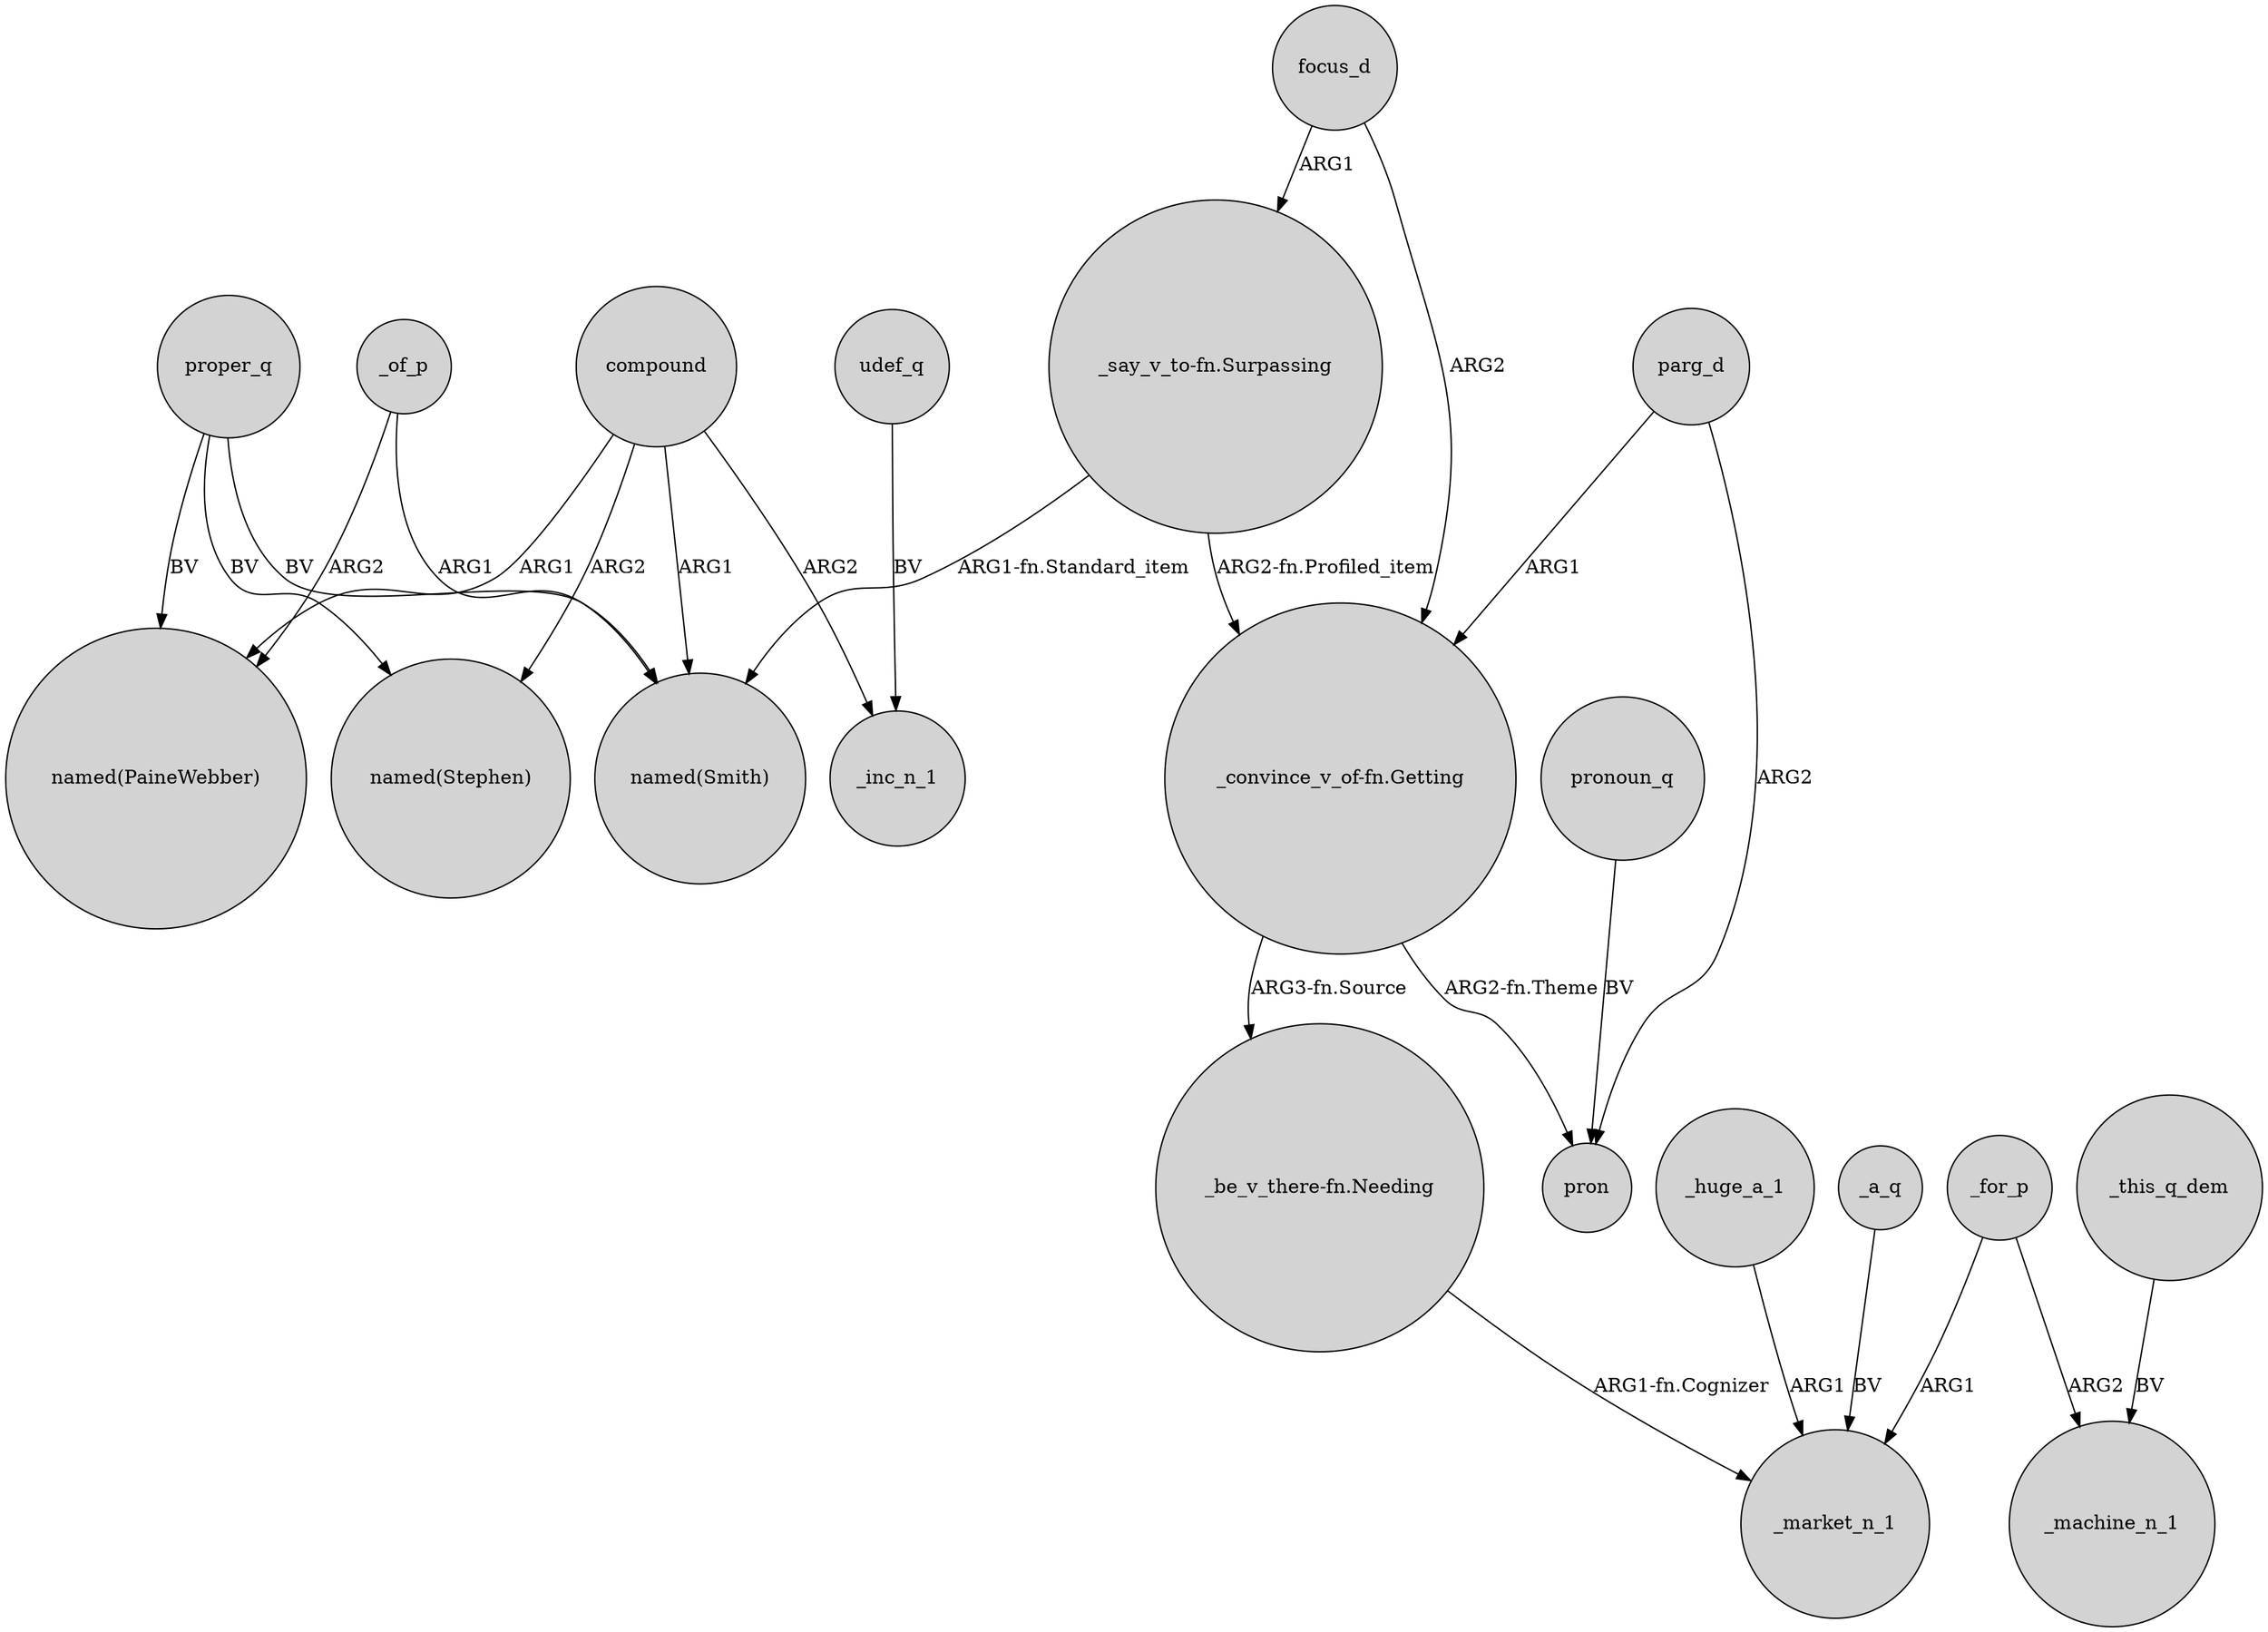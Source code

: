 digraph {
	node [shape=circle style=filled]
	compound -> "named(Stephen)" [label=ARG2]
	proper_q -> "named(Smith)" [label=BV]
	_this_q_dem -> _machine_n_1 [label=BV]
	parg_d -> pron [label=ARG2]
	"_convince_v_of-fn.Getting" -> "_be_v_there-fn.Needing" [label="ARG3-fn.Source"]
	_for_p -> _market_n_1 [label=ARG1]
	proper_q -> "named(PaineWebber)" [label=BV]
	compound -> "named(Smith)" [label=ARG1]
	_of_p -> "named(Smith)" [label=ARG1]
	"_be_v_there-fn.Needing" -> _market_n_1 [label="ARG1-fn.Cognizer"]
	pronoun_q -> pron [label=BV]
	_huge_a_1 -> _market_n_1 [label=ARG1]
	udef_q -> _inc_n_1 [label=BV]
	proper_q -> "named(Stephen)" [label=BV]
	compound -> _inc_n_1 [label=ARG2]
	"_say_v_to-fn.Surpassing" -> "named(Smith)" [label="ARG1-fn.Standard_item"]
	parg_d -> "_convince_v_of-fn.Getting" [label=ARG1]
	"_say_v_to-fn.Surpassing" -> "_convince_v_of-fn.Getting" [label="ARG2-fn.Profiled_item"]
	focus_d -> "_say_v_to-fn.Surpassing" [label=ARG1]
	compound -> "named(PaineWebber)" [label=ARG1]
	_a_q -> _market_n_1 [label=BV]
	_for_p -> _machine_n_1 [label=ARG2]
	"_convince_v_of-fn.Getting" -> pron [label="ARG2-fn.Theme"]
	focus_d -> "_convince_v_of-fn.Getting" [label=ARG2]
	_of_p -> "named(PaineWebber)" [label=ARG2]
}
